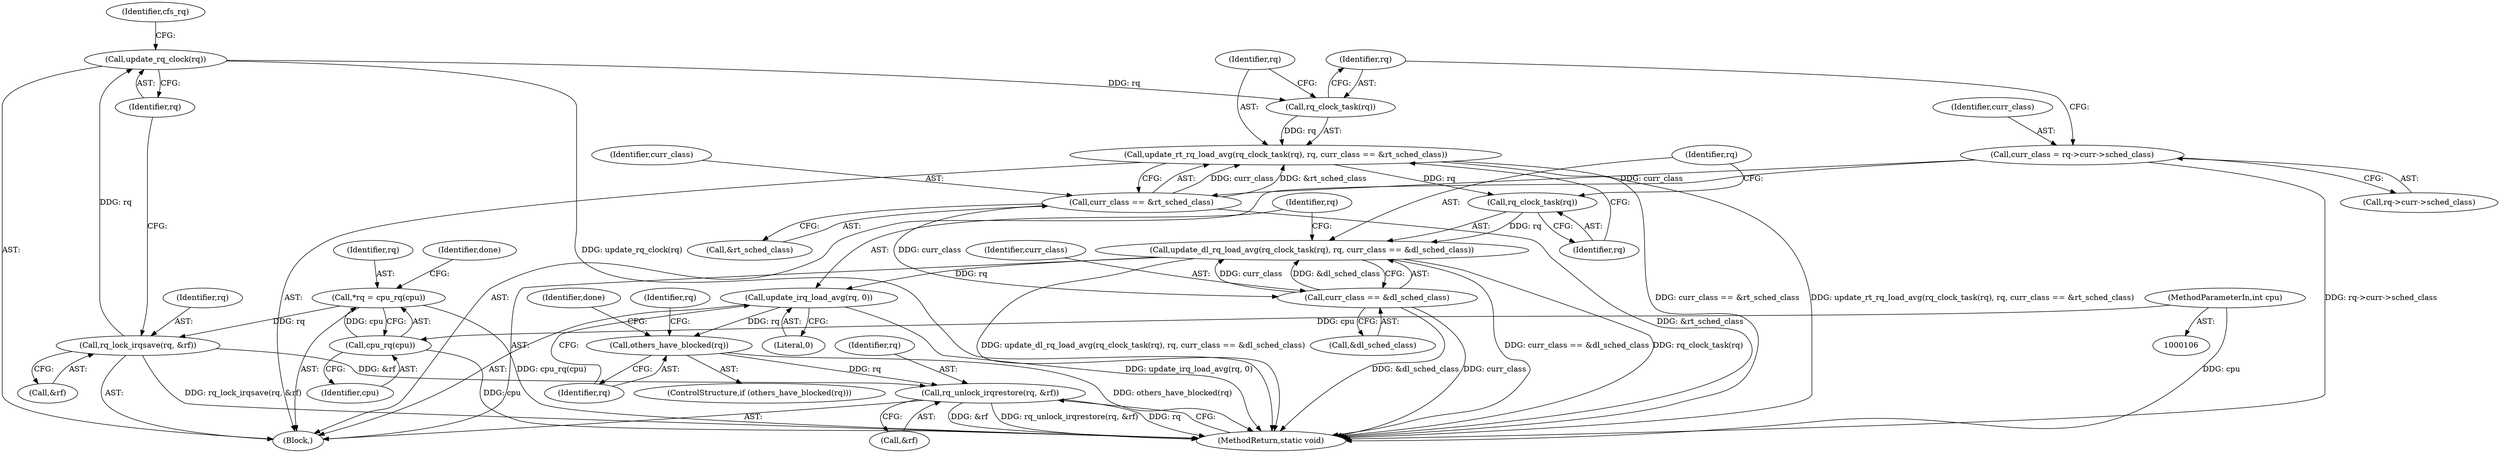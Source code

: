 digraph "0_linux_c40f7d74c741a907cfaeb73a7697081881c497d0_1@API" {
"1000196" [label="(Call,update_irq_load_avg(rq, 0))"];
"1000188" [label="(Call,update_dl_rq_load_avg(rq_clock_task(rq), rq, curr_class == &dl_sched_class))"];
"1000189" [label="(Call,rq_clock_task(rq))"];
"1000180" [label="(Call,update_rt_rq_load_avg(rq_clock_task(rq), rq, curr_class == &rt_sched_class))"];
"1000181" [label="(Call,rq_clock_task(rq))"];
"1000126" [label="(Call,update_rq_clock(rq))"];
"1000122" [label="(Call,rq_lock_irqsave(rq, &rf))"];
"1000110" [label="(Call,*rq = cpu_rq(cpu))"];
"1000112" [label="(Call,cpu_rq(cpu))"];
"1000107" [label="(MethodParameterIn,int cpu)"];
"1000184" [label="(Call,curr_class == &rt_sched_class)"];
"1000173" [label="(Call,curr_class = rq->curr->sched_class)"];
"1000192" [label="(Call,curr_class == &dl_sched_class)"];
"1000200" [label="(Call,others_have_blocked(rq))"];
"1000217" [label="(Call,rq_unlock_irqrestore(rq, &rf))"];
"1000203" [label="(Identifier,done)"];
"1000183" [label="(Identifier,rq)"];
"1000174" [label="(Identifier,curr_class)"];
"1000193" [label="(Identifier,curr_class)"];
"1000186" [label="(Call,&rt_sched_class)"];
"1000120" [label="(Identifier,done)"];
"1000197" [label="(Identifier,rq)"];
"1000218" [label="(Identifier,rq)"];
"1000173" [label="(Call,curr_class = rq->curr->sched_class)"];
"1000190" [label="(Identifier,rq)"];
"1000127" [label="(Identifier,rq)"];
"1000191" [label="(Identifier,rq)"];
"1000123" [label="(Identifier,rq)"];
"1000219" [label="(Call,&rf)"];
"1000108" [label="(Block,)"];
"1000207" [label="(Identifier,rq)"];
"1000111" [label="(Identifier,rq)"];
"1000180" [label="(Call,update_rt_rq_load_avg(rq_clock_task(rq), rq, curr_class == &rt_sched_class))"];
"1000126" [label="(Call,update_rq_clock(rq))"];
"1000192" [label="(Call,curr_class == &dl_sched_class)"];
"1000175" [label="(Call,rq->curr->sched_class)"];
"1000185" [label="(Identifier,curr_class)"];
"1000194" [label="(Call,&dl_sched_class)"];
"1000132" [label="(Identifier,cfs_rq)"];
"1000198" [label="(Literal,0)"];
"1000189" [label="(Call,rq_clock_task(rq))"];
"1000184" [label="(Call,curr_class == &rt_sched_class)"];
"1000201" [label="(Identifier,rq)"];
"1000221" [label="(MethodReturn,static void)"];
"1000200" [label="(Call,others_have_blocked(rq))"];
"1000199" [label="(ControlStructure,if (others_have_blocked(rq)))"];
"1000112" [label="(Call,cpu_rq(cpu))"];
"1000124" [label="(Call,&rf)"];
"1000107" [label="(MethodParameterIn,int cpu)"];
"1000110" [label="(Call,*rq = cpu_rq(cpu))"];
"1000113" [label="(Identifier,cpu)"];
"1000217" [label="(Call,rq_unlock_irqrestore(rq, &rf))"];
"1000188" [label="(Call,update_dl_rq_load_avg(rq_clock_task(rq), rq, curr_class == &dl_sched_class))"];
"1000182" [label="(Identifier,rq)"];
"1000122" [label="(Call,rq_lock_irqsave(rq, &rf))"];
"1000181" [label="(Call,rq_clock_task(rq))"];
"1000196" [label="(Call,update_irq_load_avg(rq, 0))"];
"1000196" -> "1000108"  [label="AST: "];
"1000196" -> "1000198"  [label="CFG: "];
"1000197" -> "1000196"  [label="AST: "];
"1000198" -> "1000196"  [label="AST: "];
"1000201" -> "1000196"  [label="CFG: "];
"1000196" -> "1000221"  [label="DDG: update_irq_load_avg(rq, 0)"];
"1000188" -> "1000196"  [label="DDG: rq"];
"1000196" -> "1000200"  [label="DDG: rq"];
"1000188" -> "1000108"  [label="AST: "];
"1000188" -> "1000192"  [label="CFG: "];
"1000189" -> "1000188"  [label="AST: "];
"1000191" -> "1000188"  [label="AST: "];
"1000192" -> "1000188"  [label="AST: "];
"1000197" -> "1000188"  [label="CFG: "];
"1000188" -> "1000221"  [label="DDG: update_dl_rq_load_avg(rq_clock_task(rq), rq, curr_class == &dl_sched_class)"];
"1000188" -> "1000221"  [label="DDG: curr_class == &dl_sched_class"];
"1000188" -> "1000221"  [label="DDG: rq_clock_task(rq)"];
"1000189" -> "1000188"  [label="DDG: rq"];
"1000192" -> "1000188"  [label="DDG: curr_class"];
"1000192" -> "1000188"  [label="DDG: &dl_sched_class"];
"1000189" -> "1000190"  [label="CFG: "];
"1000190" -> "1000189"  [label="AST: "];
"1000191" -> "1000189"  [label="CFG: "];
"1000180" -> "1000189"  [label="DDG: rq"];
"1000180" -> "1000108"  [label="AST: "];
"1000180" -> "1000184"  [label="CFG: "];
"1000181" -> "1000180"  [label="AST: "];
"1000183" -> "1000180"  [label="AST: "];
"1000184" -> "1000180"  [label="AST: "];
"1000190" -> "1000180"  [label="CFG: "];
"1000180" -> "1000221"  [label="DDG: curr_class == &rt_sched_class"];
"1000180" -> "1000221"  [label="DDG: update_rt_rq_load_avg(rq_clock_task(rq), rq, curr_class == &rt_sched_class)"];
"1000181" -> "1000180"  [label="DDG: rq"];
"1000184" -> "1000180"  [label="DDG: curr_class"];
"1000184" -> "1000180"  [label="DDG: &rt_sched_class"];
"1000181" -> "1000182"  [label="CFG: "];
"1000182" -> "1000181"  [label="AST: "];
"1000183" -> "1000181"  [label="CFG: "];
"1000126" -> "1000181"  [label="DDG: rq"];
"1000126" -> "1000108"  [label="AST: "];
"1000126" -> "1000127"  [label="CFG: "];
"1000127" -> "1000126"  [label="AST: "];
"1000132" -> "1000126"  [label="CFG: "];
"1000126" -> "1000221"  [label="DDG: update_rq_clock(rq)"];
"1000122" -> "1000126"  [label="DDG: rq"];
"1000122" -> "1000108"  [label="AST: "];
"1000122" -> "1000124"  [label="CFG: "];
"1000123" -> "1000122"  [label="AST: "];
"1000124" -> "1000122"  [label="AST: "];
"1000127" -> "1000122"  [label="CFG: "];
"1000122" -> "1000221"  [label="DDG: rq_lock_irqsave(rq, &rf)"];
"1000110" -> "1000122"  [label="DDG: rq"];
"1000122" -> "1000217"  [label="DDG: &rf"];
"1000110" -> "1000108"  [label="AST: "];
"1000110" -> "1000112"  [label="CFG: "];
"1000111" -> "1000110"  [label="AST: "];
"1000112" -> "1000110"  [label="AST: "];
"1000120" -> "1000110"  [label="CFG: "];
"1000110" -> "1000221"  [label="DDG: cpu_rq(cpu)"];
"1000112" -> "1000110"  [label="DDG: cpu"];
"1000112" -> "1000113"  [label="CFG: "];
"1000113" -> "1000112"  [label="AST: "];
"1000112" -> "1000221"  [label="DDG: cpu"];
"1000107" -> "1000112"  [label="DDG: cpu"];
"1000107" -> "1000106"  [label="AST: "];
"1000107" -> "1000221"  [label="DDG: cpu"];
"1000184" -> "1000186"  [label="CFG: "];
"1000185" -> "1000184"  [label="AST: "];
"1000186" -> "1000184"  [label="AST: "];
"1000184" -> "1000221"  [label="DDG: &rt_sched_class"];
"1000173" -> "1000184"  [label="DDG: curr_class"];
"1000184" -> "1000192"  [label="DDG: curr_class"];
"1000173" -> "1000108"  [label="AST: "];
"1000173" -> "1000175"  [label="CFG: "];
"1000174" -> "1000173"  [label="AST: "];
"1000175" -> "1000173"  [label="AST: "];
"1000182" -> "1000173"  [label="CFG: "];
"1000173" -> "1000221"  [label="DDG: rq->curr->sched_class"];
"1000192" -> "1000194"  [label="CFG: "];
"1000193" -> "1000192"  [label="AST: "];
"1000194" -> "1000192"  [label="AST: "];
"1000192" -> "1000221"  [label="DDG: &dl_sched_class"];
"1000192" -> "1000221"  [label="DDG: curr_class"];
"1000200" -> "1000199"  [label="AST: "];
"1000200" -> "1000201"  [label="CFG: "];
"1000201" -> "1000200"  [label="AST: "];
"1000203" -> "1000200"  [label="CFG: "];
"1000207" -> "1000200"  [label="CFG: "];
"1000200" -> "1000221"  [label="DDG: others_have_blocked(rq)"];
"1000200" -> "1000217"  [label="DDG: rq"];
"1000217" -> "1000108"  [label="AST: "];
"1000217" -> "1000219"  [label="CFG: "];
"1000218" -> "1000217"  [label="AST: "];
"1000219" -> "1000217"  [label="AST: "];
"1000221" -> "1000217"  [label="CFG: "];
"1000217" -> "1000221"  [label="DDG: &rf"];
"1000217" -> "1000221"  [label="DDG: rq_unlock_irqrestore(rq, &rf)"];
"1000217" -> "1000221"  [label="DDG: rq"];
}
